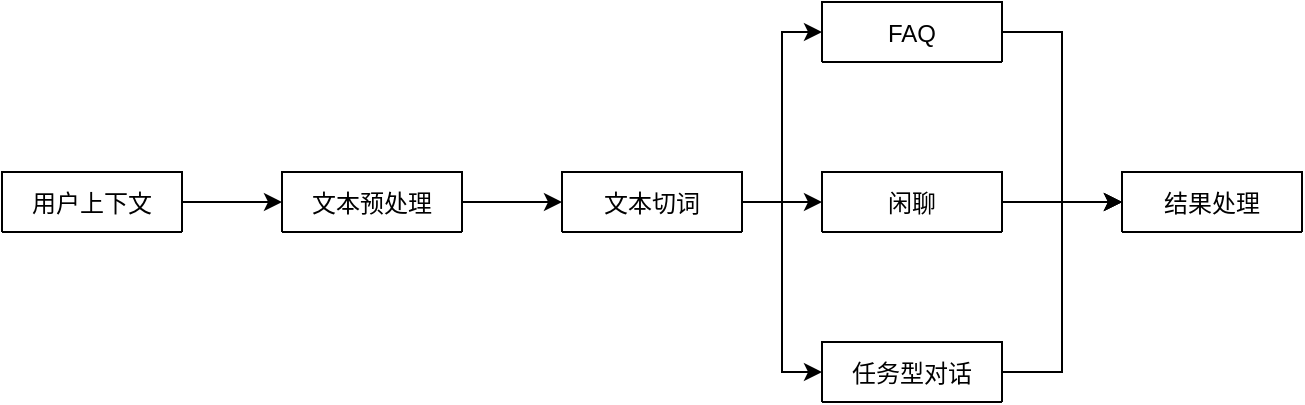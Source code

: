 <mxfile version="15.5.9" type="github" pages="3">
  <diagram id="1DQiEbncPVNKnT5ZLwAQ" name="对话机器人构成">
    <mxGraphModel dx="2062" dy="1122" grid="1" gridSize="10" guides="1" tooltips="1" connect="1" arrows="1" fold="1" page="1" pageScale="1" pageWidth="827" pageHeight="1169" math="0" shadow="0">
      <root>
        <mxCell id="2leta2Lz2PGiTpGWdP7--0" />
        <mxCell id="2leta2Lz2PGiTpGWdP7--1" parent="2leta2Lz2PGiTpGWdP7--0" />
        <mxCell id="EGFj_sdCFEe6fq_zzrTZ-46" value="" style="group" vertex="1" connectable="0" parent="2leta2Lz2PGiTpGWdP7--1">
          <mxGeometry x="80" y="560" width="650" height="200" as="geometry" />
        </mxCell>
        <mxCell id="EGFj_sdCFEe6fq_zzrTZ-6" value="文本预处理" style="swimlane;fontStyle=0;childLayout=stackLayout;horizontal=1;startSize=30;horizontalStack=0;resizeParent=1;resizeParentMax=0;resizeLast=0;collapsible=1;marginBottom=0;" vertex="1" collapsed="1" parent="EGFj_sdCFEe6fq_zzrTZ-46">
          <mxGeometry x="140" y="85" width="90" height="30" as="geometry">
            <mxRectangle x="220" y="645" width="140" height="120" as="alternateBounds" />
          </mxGeometry>
        </mxCell>
        <mxCell id="EGFj_sdCFEe6fq_zzrTZ-7" value="敏感词" style="text;strokeColor=none;fillColor=none;align=left;verticalAlign=middle;spacingLeft=4;spacingRight=4;overflow=hidden;points=[[0,0.5],[1,0.5]];portConstraint=eastwest;rotatable=0;" vertex="1" parent="EGFj_sdCFEe6fq_zzrTZ-6">
          <mxGeometry y="30" width="90" height="30" as="geometry" />
        </mxCell>
        <mxCell id="EGFj_sdCFEe6fq_zzrTZ-8" value="标点符号" style="text;strokeColor=none;fillColor=none;align=left;verticalAlign=middle;spacingLeft=4;spacingRight=4;overflow=hidden;points=[[0,0.5],[1,0.5]];portConstraint=eastwest;rotatable=0;" vertex="1" parent="EGFj_sdCFEe6fq_zzrTZ-6">
          <mxGeometry y="60" width="90" height="30" as="geometry" />
        </mxCell>
        <mxCell id="EGFj_sdCFEe6fq_zzrTZ-9" value="特殊字符" style="text;strokeColor=none;fillColor=none;align=left;verticalAlign=middle;spacingLeft=4;spacingRight=4;overflow=hidden;points=[[0,0.5],[1,0.5]];portConstraint=eastwest;rotatable=0;" vertex="1" parent="EGFj_sdCFEe6fq_zzrTZ-6">
          <mxGeometry y="90" width="90" height="30" as="geometry" />
        </mxCell>
        <mxCell id="EGFj_sdCFEe6fq_zzrTZ-10" value="文本切词" style="swimlane;fontStyle=0;childLayout=stackLayout;horizontal=1;startSize=30;horizontalStack=0;resizeParent=1;resizeParentMax=0;resizeLast=0;collapsible=1;marginBottom=0;" vertex="1" collapsed="1" parent="EGFj_sdCFEe6fq_zzrTZ-46">
          <mxGeometry x="280" y="85" width="90" height="30" as="geometry">
            <mxRectangle x="360" y="645" width="140" height="90" as="alternateBounds" />
          </mxGeometry>
        </mxCell>
        <mxCell id="EGFj_sdCFEe6fq_zzrTZ-11" value="jieba" style="text;strokeColor=none;fillColor=none;align=left;verticalAlign=middle;spacingLeft=4;spacingRight=4;overflow=hidden;points=[[0,0.5],[1,0.5]];portConstraint=eastwest;rotatable=0;" vertex="1" parent="EGFj_sdCFEe6fq_zzrTZ-10">
          <mxGeometry y="30" width="90" height="30" as="geometry" />
        </mxCell>
        <mxCell id="EGFj_sdCFEe6fq_zzrTZ-12" value="关键词词表" style="text;strokeColor=none;fillColor=none;align=left;verticalAlign=middle;spacingLeft=4;spacingRight=4;overflow=hidden;points=[[0,0.5],[1,0.5]];portConstraint=eastwest;rotatable=0;" vertex="1" parent="EGFj_sdCFEe6fq_zzrTZ-10">
          <mxGeometry y="60" width="90" height="30" as="geometry" />
        </mxCell>
        <mxCell id="EGFj_sdCFEe6fq_zzrTZ-15" style="edgeStyle=orthogonalEdgeStyle;rounded=0;orthogonalLoop=1;jettySize=auto;html=1;exitX=1;exitY=0.5;exitDx=0;exitDy=0;entryX=0;entryY=0.5;entryDx=0;entryDy=0;" edge="1" parent="EGFj_sdCFEe6fq_zzrTZ-46" source="EGFj_sdCFEe6fq_zzrTZ-6" target="EGFj_sdCFEe6fq_zzrTZ-10">
          <mxGeometry relative="1" as="geometry" />
        </mxCell>
        <mxCell id="EGFj_sdCFEe6fq_zzrTZ-23" style="edgeStyle=orthogonalEdgeStyle;rounded=0;orthogonalLoop=1;jettySize=auto;html=1;exitX=1;exitY=0.5;exitDx=0;exitDy=0;entryX=0;entryY=0.5;entryDx=0;entryDy=0;" edge="1" parent="EGFj_sdCFEe6fq_zzrTZ-46" source="EGFj_sdCFEe6fq_zzrTZ-20" target="EGFj_sdCFEe6fq_zzrTZ-6">
          <mxGeometry relative="1" as="geometry" />
        </mxCell>
        <mxCell id="EGFj_sdCFEe6fq_zzrTZ-20" value="用户上下文" style="swimlane;fontStyle=0;childLayout=stackLayout;horizontal=1;startSize=30;horizontalStack=0;resizeParent=1;resizeParentMax=0;resizeLast=0;collapsible=1;marginBottom=0;" vertex="1" collapsed="1" parent="EGFj_sdCFEe6fq_zzrTZ-46">
          <mxGeometry y="85" width="90" height="30" as="geometry">
            <mxRectangle x="80" y="645" width="140" height="90" as="alternateBounds" />
          </mxGeometry>
        </mxCell>
        <mxCell id="EGFj_sdCFEe6fq_zzrTZ-21" value="session信息结构" style="text;strokeColor=none;fillColor=none;align=left;verticalAlign=middle;spacingLeft=4;spacingRight=4;overflow=hidden;points=[[0,0.5],[1,0.5]];portConstraint=eastwest;rotatable=0;" vertex="1" parent="EGFj_sdCFEe6fq_zzrTZ-20">
          <mxGeometry y="30" width="90" height="30" as="geometry" />
        </mxCell>
        <mxCell id="EGFj_sdCFEe6fq_zzrTZ-22" value="redis、mongoDB存储" style="text;strokeColor=none;fillColor=none;align=left;verticalAlign=middle;spacingLeft=4;spacingRight=4;overflow=hidden;points=[[0,0.5],[1,0.5]];portConstraint=eastwest;rotatable=0;" vertex="1" parent="EGFj_sdCFEe6fq_zzrTZ-20">
          <mxGeometry y="60" width="90" height="30" as="geometry" />
        </mxCell>
        <mxCell id="EGFj_sdCFEe6fq_zzrTZ-24" value="FAQ" style="swimlane;fontStyle=0;childLayout=stackLayout;horizontal=1;startSize=30;horizontalStack=0;resizeParent=1;resizeParentMax=0;resizeLast=0;collapsible=1;marginBottom=0;" vertex="1" collapsed="1" parent="EGFj_sdCFEe6fq_zzrTZ-46">
          <mxGeometry x="410" width="90" height="30" as="geometry">
            <mxRectangle x="490" y="510" width="140" height="90" as="alternateBounds" />
          </mxGeometry>
        </mxCell>
        <mxCell id="EGFj_sdCFEe6fq_zzrTZ-25" value="知识库录入、管理" style="text;strokeColor=none;fillColor=none;align=left;verticalAlign=middle;spacingLeft=4;spacingRight=4;overflow=hidden;points=[[0,0.5],[1,0.5]];portConstraint=eastwest;rotatable=0;" vertex="1" parent="EGFj_sdCFEe6fq_zzrTZ-24">
          <mxGeometry y="30" width="90" height="30" as="geometry" />
        </mxCell>
        <mxCell id="EGFj_sdCFEe6fq_zzrTZ-26" value="匹配算法调优" style="text;strokeColor=none;fillColor=none;align=left;verticalAlign=middle;spacingLeft=4;spacingRight=4;overflow=hidden;points=[[0,0.5],[1,0.5]];portConstraint=eastwest;rotatable=0;" vertex="1" parent="EGFj_sdCFEe6fq_zzrTZ-24">
          <mxGeometry y="60" width="90" height="30" as="geometry" />
        </mxCell>
        <mxCell id="EGFj_sdCFEe6fq_zzrTZ-30" style="edgeStyle=orthogonalEdgeStyle;rounded=0;orthogonalLoop=1;jettySize=auto;html=1;exitX=1;exitY=0.5;exitDx=0;exitDy=0;entryX=0;entryY=0.5;entryDx=0;entryDy=0;" edge="1" parent="EGFj_sdCFEe6fq_zzrTZ-46" source="EGFj_sdCFEe6fq_zzrTZ-10" target="EGFj_sdCFEe6fq_zzrTZ-24">
          <mxGeometry relative="1" as="geometry" />
        </mxCell>
        <mxCell id="EGFj_sdCFEe6fq_zzrTZ-32" value="闲聊" style="swimlane;fontStyle=0;childLayout=stackLayout;horizontal=1;startSize=30;horizontalStack=0;resizeParent=1;resizeParentMax=0;resizeLast=0;collapsible=1;marginBottom=0;" vertex="1" collapsed="1" parent="EGFj_sdCFEe6fq_zzrTZ-46">
          <mxGeometry x="410" y="85" width="90" height="30" as="geometry">
            <mxRectangle x="560" y="640" width="140" height="120" as="alternateBounds" />
          </mxGeometry>
        </mxCell>
        <mxCell id="EGFj_sdCFEe6fq_zzrTZ-33" value="闲聊库检索" style="text;strokeColor=none;fillColor=none;align=left;verticalAlign=middle;spacingLeft=4;spacingRight=4;overflow=hidden;points=[[0,0.5],[1,0.5]];portConstraint=eastwest;rotatable=0;" vertex="1" parent="EGFj_sdCFEe6fq_zzrTZ-32">
          <mxGeometry y="30" width="90" height="30" as="geometry" />
        </mxCell>
        <mxCell id="EGFj_sdCFEe6fq_zzrTZ-34" value="GPT生成" style="text;strokeColor=none;fillColor=none;align=left;verticalAlign=middle;spacingLeft=4;spacingRight=4;overflow=hidden;points=[[0,0.5],[1,0.5]];portConstraint=eastwest;rotatable=0;" vertex="1" parent="EGFj_sdCFEe6fq_zzrTZ-32">
          <mxGeometry y="60" width="90" height="30" as="geometry" />
        </mxCell>
        <mxCell id="EGFj_sdCFEe6fq_zzrTZ-35" value="通用匹配能力" style="text;strokeColor=none;fillColor=none;align=left;verticalAlign=middle;spacingLeft=4;spacingRight=4;overflow=hidden;points=[[0,0.5],[1,0.5]];portConstraint=eastwest;rotatable=0;" vertex="1" parent="EGFj_sdCFEe6fq_zzrTZ-32">
          <mxGeometry y="90" width="90" height="30" as="geometry" />
        </mxCell>
        <mxCell id="EGFj_sdCFEe6fq_zzrTZ-19" style="edgeStyle=orthogonalEdgeStyle;rounded=0;orthogonalLoop=1;jettySize=auto;html=1;exitX=1;exitY=0.5;exitDx=0;exitDy=0;entryX=0;entryY=0.5;entryDx=0;entryDy=0;" edge="1" parent="EGFj_sdCFEe6fq_zzrTZ-46" source="EGFj_sdCFEe6fq_zzrTZ-10" target="EGFj_sdCFEe6fq_zzrTZ-34">
          <mxGeometry relative="1" as="geometry">
            <mxPoint x="410" y="130" as="targetPoint" />
          </mxGeometry>
        </mxCell>
        <mxCell id="EGFj_sdCFEe6fq_zzrTZ-36" value="任务型对话" style="swimlane;fontStyle=0;childLayout=stackLayout;horizontal=1;startSize=30;horizontalStack=0;resizeParent=1;resizeParentMax=0;resizeLast=0;collapsible=1;marginBottom=0;" vertex="1" collapsed="1" parent="EGFj_sdCFEe6fq_zzrTZ-46">
          <mxGeometry x="410" y="170" width="90" height="30" as="geometry">
            <mxRectangle x="490" y="840" width="140" height="120" as="alternateBounds" />
          </mxGeometry>
        </mxCell>
        <mxCell id="EGFj_sdCFEe6fq_zzrTZ-37" value="多轮对话能力" style="text;strokeColor=none;fillColor=none;align=left;verticalAlign=middle;spacingLeft=4;spacingRight=4;overflow=hidden;points=[[0,0.5],[1,0.5]];portConstraint=eastwest;rotatable=0;" vertex="1" parent="EGFj_sdCFEe6fq_zzrTZ-36">
          <mxGeometry y="30" width="90" height="30" as="geometry" />
        </mxCell>
        <mxCell id="EGFj_sdCFEe6fq_zzrTZ-38" value="模式匹配" style="text;strokeColor=none;fillColor=none;align=left;verticalAlign=middle;spacingLeft=4;spacingRight=4;overflow=hidden;points=[[0,0.5],[1,0.5]];portConstraint=eastwest;rotatable=0;" vertex="1" parent="EGFj_sdCFEe6fq_zzrTZ-36">
          <mxGeometry y="60" width="90" height="30" as="geometry" />
        </mxCell>
        <mxCell id="EGFj_sdCFEe6fq_zzrTZ-39" value="slot-filling" style="text;strokeColor=none;fillColor=none;align=left;verticalAlign=middle;spacingLeft=4;spacingRight=4;overflow=hidden;points=[[0,0.5],[1,0.5]];portConstraint=eastwest;rotatable=0;" vertex="1" parent="EGFj_sdCFEe6fq_zzrTZ-36">
          <mxGeometry y="90" width="90" height="30" as="geometry" />
        </mxCell>
        <mxCell id="EGFj_sdCFEe6fq_zzrTZ-31" style="edgeStyle=orthogonalEdgeStyle;rounded=0;orthogonalLoop=1;jettySize=auto;html=1;exitX=1;exitY=0.5;exitDx=0;exitDy=0;entryX=0;entryY=0.5;entryDx=0;entryDy=0;" edge="1" parent="EGFj_sdCFEe6fq_zzrTZ-46" source="EGFj_sdCFEe6fq_zzrTZ-10" target="EGFj_sdCFEe6fq_zzrTZ-36">
          <mxGeometry relative="1" as="geometry">
            <mxPoint x="410" y="295" as="targetPoint" />
          </mxGeometry>
        </mxCell>
        <mxCell id="EGFj_sdCFEe6fq_zzrTZ-40" value="结果处理" style="swimlane;fontStyle=0;childLayout=stackLayout;horizontal=1;startSize=30;horizontalStack=0;resizeParent=1;resizeParentMax=0;resizeLast=0;collapsible=1;marginBottom=0;" vertex="1" collapsed="1" parent="EGFj_sdCFEe6fq_zzrTZ-46">
          <mxGeometry x="560" y="85" width="90" height="30" as="geometry">
            <mxRectangle x="640" y="645" width="140" height="90" as="alternateBounds" />
          </mxGeometry>
        </mxCell>
        <mxCell id="EGFj_sdCFEe6fq_zzrTZ-41" value="问题回复" style="text;strokeColor=none;fillColor=none;align=left;verticalAlign=middle;spacingLeft=4;spacingRight=4;overflow=hidden;points=[[0,0.5],[1,0.5]];portConstraint=eastwest;rotatable=0;" vertex="1" parent="EGFj_sdCFEe6fq_zzrTZ-40">
          <mxGeometry y="30" width="90" height="30" as="geometry" />
        </mxCell>
        <mxCell id="EGFj_sdCFEe6fq_zzrTZ-42" value="session保存" style="text;strokeColor=none;fillColor=none;align=left;verticalAlign=middle;spacingLeft=4;spacingRight=4;overflow=hidden;points=[[0,0.5],[1,0.5]];portConstraint=eastwest;rotatable=0;" vertex="1" parent="EGFj_sdCFEe6fq_zzrTZ-40">
          <mxGeometry y="60" width="90" height="30" as="geometry" />
        </mxCell>
        <mxCell id="EGFj_sdCFEe6fq_zzrTZ-43" style="edgeStyle=orthogonalEdgeStyle;rounded=0;orthogonalLoop=1;jettySize=auto;html=1;exitX=1;exitY=0.5;exitDx=0;exitDy=0;entryX=0;entryY=0.5;entryDx=0;entryDy=0;" edge="1" parent="EGFj_sdCFEe6fq_zzrTZ-46" source="EGFj_sdCFEe6fq_zzrTZ-24" target="EGFj_sdCFEe6fq_zzrTZ-40">
          <mxGeometry relative="1" as="geometry" />
        </mxCell>
        <mxCell id="EGFj_sdCFEe6fq_zzrTZ-44" style="edgeStyle=orthogonalEdgeStyle;rounded=0;orthogonalLoop=1;jettySize=auto;html=1;exitX=1;exitY=0.5;exitDx=0;exitDy=0;entryX=0;entryY=0.5;entryDx=0;entryDy=0;" edge="1" parent="EGFj_sdCFEe6fq_zzrTZ-46" source="EGFj_sdCFEe6fq_zzrTZ-32" target="EGFj_sdCFEe6fq_zzrTZ-40">
          <mxGeometry relative="1" as="geometry">
            <mxPoint x="550" y="100" as="targetPoint" />
          </mxGeometry>
        </mxCell>
        <mxCell id="EGFj_sdCFEe6fq_zzrTZ-45" style="edgeStyle=orthogonalEdgeStyle;rounded=0;orthogonalLoop=1;jettySize=auto;html=1;exitX=1;exitY=0.5;exitDx=0;exitDy=0;entryX=0;entryY=0.5;entryDx=0;entryDy=0;" edge="1" parent="EGFj_sdCFEe6fq_zzrTZ-46" source="EGFj_sdCFEe6fq_zzrTZ-36" target="EGFj_sdCFEe6fq_zzrTZ-40">
          <mxGeometry relative="1" as="geometry" />
        </mxCell>
      </root>
    </mxGraphModel>
  </diagram>
  <diagram id="N5qHtpORIA5WD0v56xs9" name="Page-1">
    <mxGraphModel dx="2062" dy="1122" grid="1" gridSize="10" guides="1" tooltips="1" connect="1" arrows="1" fold="1" page="1" pageScale="1" pageWidth="827" pageHeight="1169" math="0" shadow="0">
      <root>
        <mxCell id="0" />
        <mxCell id="1" parent="0" />
        <mxCell id="PoNfXmn1FB68Rp0CB9kj-2" value="&amp;nbsp;入口" style="ellipse;whiteSpace=wrap;html=1;aspect=fixed;fillColor=#dae8fc;strokeColor=#6c8ebf;fontSize=17;" parent="1" vertex="1">
          <mxGeometry x="120" y="350" width="80" height="80" as="geometry" />
        </mxCell>
        <mxCell id="3GIcOh8ONmNnbZVLelzF-41" style="edgeStyle=orthogonalEdgeStyle;rounded=0;orthogonalLoop=1;jettySize=auto;html=1;entryX=0;entryY=0.5;entryDx=0;entryDy=0;" parent="1" source="PoNfXmn1FB68Rp0CB9kj-3" target="3GIcOh8ONmNnbZVLelzF-31" edge="1">
          <mxGeometry relative="1" as="geometry" />
        </mxCell>
        <mxCell id="3GIcOh8ONmNnbZVLelzF-42" style="edgeStyle=orthogonalEdgeStyle;rounded=0;orthogonalLoop=1;jettySize=auto;html=1;entryX=0;entryY=0.5;entryDx=0;entryDy=0;" parent="1" source="PoNfXmn1FB68Rp0CB9kj-3" target="PoNfXmn1FB68Rp0CB9kj-19" edge="1">
          <mxGeometry relative="1" as="geometry" />
        </mxCell>
        <mxCell id="PoNfXmn1FB68Rp0CB9kj-3" value="还款" style="ellipse;whiteSpace=wrap;html=1;aspect=fixed;fillColor=#d5e8d4;strokeColor=#82b366;fontSize=16;" parent="1" vertex="1">
          <mxGeometry x="280" y="280" width="80" height="80" as="geometry" />
        </mxCell>
        <mxCell id="PoNfXmn1FB68Rp0CB9kj-6" value="" style="endArrow=classic;html=1;entryX=0;entryY=0.5;entryDx=0;entryDy=0;exitX=1;exitY=0;exitDx=0;exitDy=0;" parent="1" source="PoNfXmn1FB68Rp0CB9kj-2" target="PoNfXmn1FB68Rp0CB9kj-3" edge="1">
          <mxGeometry width="50" height="50" relative="1" as="geometry">
            <mxPoint x="180" y="340" as="sourcePoint" />
            <mxPoint x="230" y="290" as="targetPoint" />
          </mxGeometry>
        </mxCell>
        <mxCell id="3GIcOh8ONmNnbZVLelzF-46" style="edgeStyle=orthogonalEdgeStyle;rounded=0;orthogonalLoop=1;jettySize=auto;html=1;entryX=0;entryY=0.5;entryDx=0;entryDy=0;" parent="1" source="PoNfXmn1FB68Rp0CB9kj-9" target="3GIcOh8ONmNnbZVLelzF-43" edge="1">
          <mxGeometry relative="1" as="geometry" />
        </mxCell>
        <mxCell id="3GIcOh8ONmNnbZVLelzF-47" style="edgeStyle=orthogonalEdgeStyle;rounded=0;orthogonalLoop=1;jettySize=auto;html=1;entryX=0;entryY=0.5;entryDx=0;entryDy=0;" parent="1" source="PoNfXmn1FB68Rp0CB9kj-9" target="3GIcOh8ONmNnbZVLelzF-45" edge="1">
          <mxGeometry relative="1" as="geometry" />
        </mxCell>
        <mxCell id="PoNfXmn1FB68Rp0CB9kj-9" value="借款" style="ellipse;whiteSpace=wrap;html=1;aspect=fixed;fillColor=#d5e8d4;strokeColor=#82b366;fontSize=16;" parent="1" vertex="1">
          <mxGeometry x="280" y="440" width="80" height="80" as="geometry" />
        </mxCell>
        <mxCell id="PoNfXmn1FB68Rp0CB9kj-10" value="" style="endArrow=classic;html=1;exitX=1;exitY=1;exitDx=0;exitDy=0;" parent="1" source="PoNfXmn1FB68Rp0CB9kj-2" target="PoNfXmn1FB68Rp0CB9kj-9" edge="1">
          <mxGeometry width="50" height="50" relative="1" as="geometry">
            <mxPoint x="210" y="440" as="sourcePoint" />
            <mxPoint x="260" y="390" as="targetPoint" />
          </mxGeometry>
        </mxCell>
        <mxCell id="3GIcOh8ONmNnbZVLelzF-56" style="edgeStyle=orthogonalEdgeStyle;rounded=0;orthogonalLoop=1;jettySize=auto;html=1;exitX=1;exitY=0.5;exitDx=0;exitDy=0;entryX=0;entryY=0.5;entryDx=0;entryDy=0;" parent="1" source="PoNfXmn1FB68Rp0CB9kj-19" target="3GIcOh8ONmNnbZVLelzF-51" edge="1">
          <mxGeometry relative="1" as="geometry" />
        </mxCell>
        <mxCell id="PoNfXmn1FB68Rp0CB9kj-19" value="&amp;nbsp;银行卡限额" style="whiteSpace=wrap;html=1;fillColor=#ffe6cc;strokeColor=#d79b00;" parent="1" vertex="1">
          <mxGeometry x="410" y="260" width="100" height="40" as="geometry" />
        </mxCell>
        <mxCell id="3GIcOh8ONmNnbZVLelzF-31" value="怎么查询借还记录" style="whiteSpace=wrap;html=1;fillColor=#ffe6cc;strokeColor=#d79b00;" parent="1" vertex="1">
          <mxGeometry x="410" y="340" width="100" height="40" as="geometry" />
        </mxCell>
        <mxCell id="3GIcOh8ONmNnbZVLelzF-43" value="借款操作流程" style="whiteSpace=wrap;html=1;fillColor=#ffe6cc;strokeColor=#d79b00;" parent="1" vertex="1">
          <mxGeometry x="410" y="420" width="100" height="40" as="geometry" />
        </mxCell>
        <mxCell id="3GIcOh8ONmNnbZVLelzF-45" value="换其他号码审核" style="whiteSpace=wrap;html=1;fillColor=#ffe6cc;strokeColor=#d79b00;" parent="1" vertex="1">
          <mxGeometry x="410" y="500" width="100" height="40" as="geometry" />
        </mxCell>
        <mxCell id="3GIcOh8ONmNnbZVLelzF-51" value="变量表" style="swimlane;fontStyle=0;childLayout=stackLayout;horizontal=1;startSize=26;fillColor=#dae8fc;horizontalStack=0;resizeParent=1;resizeParentMax=0;resizeLast=0;collapsible=1;marginBottom=0;strokeColor=#6c8ebf;" parent="1" vertex="1">
          <mxGeometry x="542.5" y="241" width="115" height="78" as="geometry">
            <mxRectangle x="530" y="241" width="70" height="26" as="alternateBounds" />
          </mxGeometry>
        </mxCell>
        <mxCell id="3GIcOh8ONmNnbZVLelzF-52" value="绑定银行卡" style="text;strokeColor=#6c8ebf;fillColor=#dae8fc;align=left;verticalAlign=top;spacingLeft=4;spacingRight=4;overflow=hidden;rotatable=0;points=[[0,0.5],[1,0.5]];portConstraint=eastwest;" parent="3GIcOh8ONmNnbZVLelzF-51" vertex="1">
          <mxGeometry y="26" width="115" height="26" as="geometry" />
        </mxCell>
        <mxCell id="3GIcOh8ONmNnbZVLelzF-53" value="各银行卡限额" style="text;strokeColor=#6c8ebf;fillColor=#dae8fc;align=left;verticalAlign=top;spacingLeft=4;spacingRight=4;overflow=hidden;rotatable=0;points=[[0,0.5],[1,0.5]];portConstraint=eastwest;" parent="3GIcOh8ONmNnbZVLelzF-51" vertex="1">
          <mxGeometry y="52" width="115" height="26" as="geometry" />
        </mxCell>
        <mxCell id="3GIcOh8ONmNnbZVLelzF-65" style="edgeStyle=orthogonalEdgeStyle;rounded=0;orthogonalLoop=1;jettySize=auto;html=1;exitX=1;exitY=0.5;exitDx=0;exitDy=0;entryX=0;entryY=0.5;entryDx=0;entryDy=0;" parent="1" target="3GIcOh8ONmNnbZVLelzF-66" edge="1">
          <mxGeometry relative="1" as="geometry">
            <mxPoint x="510.023" y="360" as="sourcePoint" />
            <mxPoint x="535.047" y="360" as="targetPoint" />
          </mxGeometry>
        </mxCell>
        <mxCell id="3GIcOh8ONmNnbZVLelzF-66" value="变量表" style="swimlane;fontStyle=0;childLayout=stackLayout;horizontal=1;startSize=26;fillColor=#dae8fc;horizontalStack=0;resizeParent=1;resizeParentMax=0;resizeLast=0;collapsible=1;marginBottom=0;strokeColor=#6c8ebf;" parent="1" vertex="1">
          <mxGeometry x="542.5" y="334" width="115" height="52" as="geometry">
            <mxRectangle x="530" y="241" width="70" height="26" as="alternateBounds" />
          </mxGeometry>
        </mxCell>
        <mxCell id="3GIcOh8ONmNnbZVLelzF-67" value="借款渠道" style="text;strokeColor=#6c8ebf;fillColor=#dae8fc;align=left;verticalAlign=top;spacingLeft=4;spacingRight=4;overflow=hidden;rotatable=0;points=[[0,0.5],[1,0.5]];portConstraint=eastwest;" parent="3GIcOh8ONmNnbZVLelzF-66" vertex="1">
          <mxGeometry y="26" width="115" height="26" as="geometry" />
        </mxCell>
        <mxCell id="3GIcOh8ONmNnbZVLelzF-75" style="edgeStyle=orthogonalEdgeStyle;rounded=0;orthogonalLoop=1;jettySize=auto;html=1;exitX=1;exitY=0.5;exitDx=0;exitDy=0;entryX=0;entryY=0.5;entryDx=0;entryDy=0;" parent="1" source="3GIcOh8ONmNnbZVLelzF-43" target="3GIcOh8ONmNnbZVLelzF-76" edge="1">
          <mxGeometry relative="1" as="geometry">
            <mxPoint x="542.523" y="440" as="sourcePoint" />
            <mxPoint x="540" y="440" as="targetPoint" />
          </mxGeometry>
        </mxCell>
        <mxCell id="3GIcOh8ONmNnbZVLelzF-76" value="变量表" style="swimlane;fontStyle=0;childLayout=stackLayout;horizontal=1;startSize=26;fillColor=#dae8fc;horizontalStack=0;resizeParent=1;resizeParentMax=0;resizeLast=0;collapsible=1;marginBottom=0;strokeColor=#6c8ebf;" parent="1" vertex="1">
          <mxGeometry x="542.5" y="414" width="115" height="52" as="geometry">
            <mxRectangle x="530" y="241" width="70" height="26" as="alternateBounds" />
          </mxGeometry>
        </mxCell>
        <mxCell id="3GIcOh8ONmNnbZVLelzF-77" value="用户渠道" style="text;strokeColor=#6c8ebf;fillColor=#dae8fc;align=left;verticalAlign=top;spacingLeft=4;spacingRight=4;overflow=hidden;rotatable=0;points=[[0,0.5],[1,0.5]];portConstraint=eastwest;" parent="3GIcOh8ONmNnbZVLelzF-76" vertex="1">
          <mxGeometry y="26" width="115" height="26" as="geometry" />
        </mxCell>
        <mxCell id="3GIcOh8ONmNnbZVLelzF-78" style="edgeStyle=orthogonalEdgeStyle;rounded=0;orthogonalLoop=1;jettySize=auto;html=1;exitX=1;exitY=0.5;exitDx=0;exitDy=0;entryX=0;entryY=0.5;entryDx=0;entryDy=0;" parent="1" source="3GIcOh8ONmNnbZVLelzF-45" target="3GIcOh8ONmNnbZVLelzF-79" edge="1">
          <mxGeometry relative="1" as="geometry">
            <mxPoint x="520.103" y="519.862" as="sourcePoint" />
            <mxPoint x="550" y="520" as="targetPoint" />
          </mxGeometry>
        </mxCell>
        <mxCell id="3GIcOh8ONmNnbZVLelzF-79" value="变量表" style="swimlane;fontStyle=0;childLayout=stackLayout;horizontal=1;startSize=26;fillColor=#dae8fc;horizontalStack=0;resizeParent=1;resizeParentMax=0;resizeLast=0;collapsible=1;marginBottom=0;strokeColor=#6c8ebf;" parent="1" vertex="1">
          <mxGeometry x="542.5" y="494" width="115" height="52" as="geometry">
            <mxRectangle x="530" y="241" width="70" height="26" as="alternateBounds" />
          </mxGeometry>
        </mxCell>
        <mxCell id="3GIcOh8ONmNnbZVLelzF-80" value="最后一笔借据状态" style="text;strokeColor=#6c8ebf;fillColor=#dae8fc;align=left;verticalAlign=top;spacingLeft=4;spacingRight=4;overflow=hidden;rotatable=0;points=[[0,0.5],[1,0.5]];portConstraint=eastwest;" parent="3GIcOh8ONmNnbZVLelzF-79" vertex="1">
          <mxGeometry y="26" width="115" height="26" as="geometry" />
        </mxCell>
      </root>
    </mxGraphModel>
  </diagram>
  <diagram id="L6y_KADe0HuPvcSZtkLG" name="Page-2">
    <mxGraphModel dx="2062" dy="1122" grid="1" gridSize="10" guides="1" tooltips="1" connect="1" arrows="1" fold="1" page="1" pageScale="1" pageWidth="827" pageHeight="1169" math="0" shadow="0">
      <root>
        <mxCell id="ycwVW-KgliusVAMrshrZ-0" />
        <mxCell id="ycwVW-KgliusVAMrshrZ-1" parent="ycwVW-KgliusVAMrshrZ-0" />
        <mxCell id="-eKjARwUARZDlLtdPM_U-68" value="" style="group;fontSize=18;" parent="ycwVW-KgliusVAMrshrZ-1" vertex="1" connectable="0">
          <mxGeometry x="37" y="72" width="746" height="593" as="geometry" />
        </mxCell>
        <mxCell id="-eKjARwUARZDlLtdPM_U-63" value="" style="rounded=1;whiteSpace=wrap;html=1;absoluteArcSize=1;arcSize=14;strokeWidth=2;" parent="-eKjARwUARZDlLtdPM_U-68" vertex="1">
          <mxGeometry width="746" height="593" as="geometry" />
        </mxCell>
        <mxCell id="-eKjARwUARZDlLtdPM_U-26" value="" style="group" parent="-eKjARwUARZDlLtdPM_U-68" vertex="1" connectable="0">
          <mxGeometry x="17.5" y="68" width="537.5" height="305" as="geometry" />
        </mxCell>
        <mxCell id="-eKjARwUARZDlLtdPM_U-0" value="&amp;nbsp;入口" style="ellipse;whiteSpace=wrap;html=1;aspect=fixed;fillColor=#dae8fc;strokeColor=#6c8ebf;fontSize=17;" parent="-eKjARwUARZDlLtdPM_U-26" vertex="1">
          <mxGeometry y="109" width="80" height="80" as="geometry" />
        </mxCell>
        <mxCell id="-eKjARwUARZDlLtdPM_U-3" value="还款" style="ellipse;whiteSpace=wrap;html=1;aspect=fixed;fillColor=#d5e8d4;strokeColor=#82b366;fontSize=16;" parent="-eKjARwUARZDlLtdPM_U-26" vertex="1">
          <mxGeometry x="160" y="39" width="80" height="80" as="geometry" />
        </mxCell>
        <mxCell id="-eKjARwUARZDlLtdPM_U-4" value="" style="endArrow=classic;html=1;entryX=0;entryY=0.5;entryDx=0;entryDy=0;exitX=1;exitY=0;exitDx=0;exitDy=0;" parent="-eKjARwUARZDlLtdPM_U-26" source="-eKjARwUARZDlLtdPM_U-0" target="-eKjARwUARZDlLtdPM_U-3" edge="1">
          <mxGeometry width="50" height="50" relative="1" as="geometry">
            <mxPoint x="60" y="99" as="sourcePoint" />
            <mxPoint x="110" y="49" as="targetPoint" />
          </mxGeometry>
        </mxCell>
        <mxCell id="-eKjARwUARZDlLtdPM_U-7" value="借款" style="ellipse;whiteSpace=wrap;html=1;aspect=fixed;fillColor=#d5e8d4;strokeColor=#82b366;fontSize=16;" parent="-eKjARwUARZDlLtdPM_U-26" vertex="1">
          <mxGeometry x="160" y="199" width="80" height="80" as="geometry" />
        </mxCell>
        <mxCell id="-eKjARwUARZDlLtdPM_U-8" value="" style="endArrow=classic;html=1;exitX=1;exitY=1;exitDx=0;exitDy=0;" parent="-eKjARwUARZDlLtdPM_U-26" source="-eKjARwUARZDlLtdPM_U-0" target="-eKjARwUARZDlLtdPM_U-7" edge="1">
          <mxGeometry width="50" height="50" relative="1" as="geometry">
            <mxPoint x="90" y="199" as="sourcePoint" />
            <mxPoint x="140" y="149" as="targetPoint" />
          </mxGeometry>
        </mxCell>
        <mxCell id="-eKjARwUARZDlLtdPM_U-10" value="&amp;nbsp;银行卡限额" style="whiteSpace=wrap;html=1;fillColor=#ffe6cc;strokeColor=#d79b00;" parent="-eKjARwUARZDlLtdPM_U-26" vertex="1">
          <mxGeometry x="290" y="19" width="100" height="40" as="geometry" />
        </mxCell>
        <mxCell id="-eKjARwUARZDlLtdPM_U-2" style="edgeStyle=orthogonalEdgeStyle;rounded=0;orthogonalLoop=1;jettySize=auto;html=1;entryX=0;entryY=0.5;entryDx=0;entryDy=0;" parent="-eKjARwUARZDlLtdPM_U-26" source="-eKjARwUARZDlLtdPM_U-3" target="-eKjARwUARZDlLtdPM_U-10" edge="1">
          <mxGeometry relative="1" as="geometry" />
        </mxCell>
        <mxCell id="-eKjARwUARZDlLtdPM_U-11" value="怎么查询借还记录" style="whiteSpace=wrap;html=1;fillColor=#ffe6cc;strokeColor=#d79b00;" parent="-eKjARwUARZDlLtdPM_U-26" vertex="1">
          <mxGeometry x="290" y="99" width="100" height="40" as="geometry" />
        </mxCell>
        <mxCell id="-eKjARwUARZDlLtdPM_U-1" style="edgeStyle=orthogonalEdgeStyle;rounded=0;orthogonalLoop=1;jettySize=auto;html=1;entryX=0;entryY=0.5;entryDx=0;entryDy=0;" parent="-eKjARwUARZDlLtdPM_U-26" source="-eKjARwUARZDlLtdPM_U-3" target="-eKjARwUARZDlLtdPM_U-11" edge="1">
          <mxGeometry relative="1" as="geometry" />
        </mxCell>
        <mxCell id="-eKjARwUARZDlLtdPM_U-12" value="借款操作流程" style="whiteSpace=wrap;html=1;fillColor=#ffe6cc;strokeColor=#d79b00;" parent="-eKjARwUARZDlLtdPM_U-26" vertex="1">
          <mxGeometry x="290" y="179" width="100" height="40" as="geometry" />
        </mxCell>
        <mxCell id="-eKjARwUARZDlLtdPM_U-5" style="edgeStyle=orthogonalEdgeStyle;rounded=0;orthogonalLoop=1;jettySize=auto;html=1;entryX=0;entryY=0.5;entryDx=0;entryDy=0;" parent="-eKjARwUARZDlLtdPM_U-26" source="-eKjARwUARZDlLtdPM_U-7" target="-eKjARwUARZDlLtdPM_U-12" edge="1">
          <mxGeometry relative="1" as="geometry" />
        </mxCell>
        <mxCell id="-eKjARwUARZDlLtdPM_U-13" value="换其他号码审核" style="whiteSpace=wrap;html=1;fillColor=#ffe6cc;strokeColor=#d79b00;" parent="-eKjARwUARZDlLtdPM_U-26" vertex="1">
          <mxGeometry x="290" y="259" width="100" height="40" as="geometry" />
        </mxCell>
        <mxCell id="-eKjARwUARZDlLtdPM_U-14" value="变量表" style="swimlane;fontStyle=0;childLayout=stackLayout;horizontal=1;startSize=26;fillColor=#dae8fc;horizontalStack=0;resizeParent=1;resizeParentMax=0;resizeLast=0;collapsible=1;marginBottom=0;strokeColor=#6c8ebf;" parent="-eKjARwUARZDlLtdPM_U-26" vertex="1">
          <mxGeometry x="422.5" width="115" height="78" as="geometry">
            <mxRectangle x="530" y="241" width="70" height="26" as="alternateBounds" />
          </mxGeometry>
        </mxCell>
        <mxCell id="-eKjARwUARZDlLtdPM_U-15" value="绑定银行卡" style="text;strokeColor=#6c8ebf;fillColor=#dae8fc;align=left;verticalAlign=top;spacingLeft=4;spacingRight=4;overflow=hidden;rotatable=0;points=[[0,0.5],[1,0.5]];portConstraint=eastwest;" parent="-eKjARwUARZDlLtdPM_U-14" vertex="1">
          <mxGeometry y="26" width="115" height="26" as="geometry" />
        </mxCell>
        <mxCell id="-eKjARwUARZDlLtdPM_U-16" value="各银行卡限额" style="text;strokeColor=#6c8ebf;fillColor=#dae8fc;align=left;verticalAlign=top;spacingLeft=4;spacingRight=4;overflow=hidden;rotatable=0;points=[[0,0.5],[1,0.5]];portConstraint=eastwest;" parent="-eKjARwUARZDlLtdPM_U-14" vertex="1">
          <mxGeometry y="52" width="115" height="26" as="geometry" />
        </mxCell>
        <mxCell id="-eKjARwUARZDlLtdPM_U-17" style="edgeStyle=orthogonalEdgeStyle;rounded=0;orthogonalLoop=1;jettySize=auto;html=1;exitX=1;exitY=0.5;exitDx=0;exitDy=0;entryX=0;entryY=0.5;entryDx=0;entryDy=0;" parent="-eKjARwUARZDlLtdPM_U-26" target="-eKjARwUARZDlLtdPM_U-18" edge="1">
          <mxGeometry relative="1" as="geometry">
            <mxPoint x="390.023" y="119" as="sourcePoint" />
            <mxPoint x="415.047" y="119" as="targetPoint" />
          </mxGeometry>
        </mxCell>
        <mxCell id="-eKjARwUARZDlLtdPM_U-18" value="变量表" style="swimlane;fontStyle=0;childLayout=stackLayout;horizontal=1;startSize=26;fillColor=#dae8fc;horizontalStack=0;resizeParent=1;resizeParentMax=0;resizeLast=0;collapsible=1;marginBottom=0;strokeColor=#6c8ebf;" parent="-eKjARwUARZDlLtdPM_U-26" vertex="1">
          <mxGeometry x="422.5" y="93" width="115" height="52" as="geometry">
            <mxRectangle x="530" y="241" width="70" height="26" as="alternateBounds" />
          </mxGeometry>
        </mxCell>
        <mxCell id="-eKjARwUARZDlLtdPM_U-19" value="借款渠道" style="text;strokeColor=#6c8ebf;fillColor=#dae8fc;align=left;verticalAlign=top;spacingLeft=4;spacingRight=4;overflow=hidden;rotatable=0;points=[[0,0.5],[1,0.5]];portConstraint=eastwest;" parent="-eKjARwUARZDlLtdPM_U-18" vertex="1">
          <mxGeometry y="26" width="115" height="26" as="geometry" />
        </mxCell>
        <mxCell id="-eKjARwUARZDlLtdPM_U-20" style="edgeStyle=orthogonalEdgeStyle;rounded=0;orthogonalLoop=1;jettySize=auto;html=1;exitX=1;exitY=0.5;exitDx=0;exitDy=0;entryX=0;entryY=0.5;entryDx=0;entryDy=0;" parent="-eKjARwUARZDlLtdPM_U-26" source="-eKjARwUARZDlLtdPM_U-12" target="-eKjARwUARZDlLtdPM_U-21" edge="1">
          <mxGeometry relative="1" as="geometry">
            <mxPoint x="422.523" y="199" as="sourcePoint" />
            <mxPoint x="420" y="199" as="targetPoint" />
          </mxGeometry>
        </mxCell>
        <mxCell id="-eKjARwUARZDlLtdPM_U-21" value="变量表" style="swimlane;fontStyle=0;childLayout=stackLayout;horizontal=1;startSize=26;fillColor=#dae8fc;horizontalStack=0;resizeParent=1;resizeParentMax=0;resizeLast=0;collapsible=1;marginBottom=0;strokeColor=#6c8ebf;" parent="-eKjARwUARZDlLtdPM_U-26" vertex="1">
          <mxGeometry x="422.5" y="173" width="115" height="52" as="geometry">
            <mxRectangle x="530" y="241" width="70" height="26" as="alternateBounds" />
          </mxGeometry>
        </mxCell>
        <mxCell id="-eKjARwUARZDlLtdPM_U-22" value="用户渠道" style="text;strokeColor=#6c8ebf;fillColor=#dae8fc;align=left;verticalAlign=top;spacingLeft=4;spacingRight=4;overflow=hidden;rotatable=0;points=[[0,0.5],[1,0.5]];portConstraint=eastwest;" parent="-eKjARwUARZDlLtdPM_U-21" vertex="1">
          <mxGeometry y="26" width="115" height="26" as="geometry" />
        </mxCell>
        <mxCell id="-eKjARwUARZDlLtdPM_U-23" style="edgeStyle=orthogonalEdgeStyle;rounded=0;orthogonalLoop=1;jettySize=auto;html=1;exitX=1;exitY=0.5;exitDx=0;exitDy=0;entryX=0;entryY=0.5;entryDx=0;entryDy=0;" parent="-eKjARwUARZDlLtdPM_U-26" source="-eKjARwUARZDlLtdPM_U-13" target="-eKjARwUARZDlLtdPM_U-24" edge="1">
          <mxGeometry relative="1" as="geometry">
            <mxPoint x="400.103" y="278.862" as="sourcePoint" />
            <mxPoint x="430" y="279" as="targetPoint" />
          </mxGeometry>
        </mxCell>
        <mxCell id="-eKjARwUARZDlLtdPM_U-24" value="变量表" style="swimlane;fontStyle=0;childLayout=stackLayout;horizontal=1;startSize=26;fillColor=#dae8fc;horizontalStack=0;resizeParent=1;resizeParentMax=0;resizeLast=0;collapsible=1;marginBottom=0;strokeColor=#6c8ebf;" parent="-eKjARwUARZDlLtdPM_U-26" vertex="1">
          <mxGeometry x="422.5" y="253" width="115" height="52" as="geometry">
            <mxRectangle x="530" y="241" width="70" height="26" as="alternateBounds" />
          </mxGeometry>
        </mxCell>
        <mxCell id="-eKjARwUARZDlLtdPM_U-25" value="最后一笔借据状态" style="text;strokeColor=#6c8ebf;fillColor=#dae8fc;align=left;verticalAlign=top;spacingLeft=4;spacingRight=4;overflow=hidden;rotatable=0;points=[[0,0.5],[1,0.5]];portConstraint=eastwest;" parent="-eKjARwUARZDlLtdPM_U-24" vertex="1">
          <mxGeometry y="26" width="115" height="26" as="geometry" />
        </mxCell>
        <mxCell id="-eKjARwUARZDlLtdPM_U-6" style="edgeStyle=orthogonalEdgeStyle;rounded=0;orthogonalLoop=1;jettySize=auto;html=1;entryX=0;entryY=0.5;entryDx=0;entryDy=0;" parent="-eKjARwUARZDlLtdPM_U-26" source="-eKjARwUARZDlLtdPM_U-7" target="-eKjARwUARZDlLtdPM_U-13" edge="1">
          <mxGeometry relative="1" as="geometry" />
        </mxCell>
        <mxCell id="-eKjARwUARZDlLtdPM_U-9" style="edgeStyle=orthogonalEdgeStyle;rounded=0;orthogonalLoop=1;jettySize=auto;html=1;exitX=1;exitY=0.5;exitDx=0;exitDy=0;entryX=0;entryY=0.5;entryDx=0;entryDy=0;" parent="-eKjARwUARZDlLtdPM_U-26" source="-eKjARwUARZDlLtdPM_U-10" target="-eKjARwUARZDlLtdPM_U-14" edge="1">
          <mxGeometry relative="1" as="geometry" />
        </mxCell>
        <mxCell id="-eKjARwUARZDlLtdPM_U-27" value="" style="endArrow=none;dashed=1;html=1;" parent="-eKjARwUARZDlLtdPM_U-68" edge="1">
          <mxGeometry width="50" height="50" relative="1" as="geometry">
            <mxPoint x="586" y="393" as="sourcePoint" />
            <mxPoint x="585.5" y="59" as="targetPoint" />
          </mxGeometry>
        </mxCell>
        <mxCell id="-eKjARwUARZDlLtdPM_U-32" value="" style="group" parent="-eKjARwUARZDlLtdPM_U-68" vertex="1" connectable="0">
          <mxGeometry x="626" y="79.5" width="45" height="230" as="geometry" />
        </mxCell>
        <mxCell id="-eKjARwUARZDlLtdPM_U-28" value="" style="verticalLabelPosition=bottom;html=1;verticalAlign=top;align=center;strokeColor=none;fillColor=#00BEF2;shape=mxgraph.azure.file_2;" parent="-eKjARwUARZDlLtdPM_U-32" vertex="1">
          <mxGeometry y="87" width="45" height="55" as="geometry" />
        </mxCell>
        <mxCell id="-eKjARwUARZDlLtdPM_U-30" value="" style="verticalLabelPosition=bottom;html=1;verticalAlign=top;align=center;strokeColor=none;fillColor=#00BEF2;shape=mxgraph.azure.sql_reporting;" parent="-eKjARwUARZDlLtdPM_U-32" vertex="1">
          <mxGeometry y="180" width="45" height="50" as="geometry" />
        </mxCell>
        <mxCell id="-eKjARwUARZDlLtdPM_U-31" value="" style="verticalLabelPosition=bottom;html=1;verticalAlign=top;align=center;strokeColor=none;fillColor=#00BEF2;shape=mxgraph.azure.cloud_services_configuration_file;" parent="-eKjARwUARZDlLtdPM_U-32" vertex="1">
          <mxGeometry width="45" height="50" as="geometry" />
        </mxCell>
        <mxCell id="-eKjARwUARZDlLtdPM_U-33" value="" style="endArrow=none;dashed=1;html=1;entryX=1.003;entryY=0.666;entryDx=0;entryDy=0;entryPerimeter=0;" parent="-eKjARwUARZDlLtdPM_U-68" target="-eKjARwUARZDlLtdPM_U-63" edge="1">
          <mxGeometry width="50" height="50" relative="1" as="geometry">
            <mxPoint x="6" y="393" as="sourcePoint" />
            <mxPoint x="726" y="393" as="targetPoint" />
          </mxGeometry>
        </mxCell>
        <mxCell id="-eKjARwUARZDlLtdPM_U-34" value="" style="shape=mxgraph.cisco.people.androgenous_person;html=1;dashed=0;fillColor=#036897;strokeColor=#ffffff;strokeWidth=2;verticalLabelPosition=bottom;verticalAlign=top" parent="-eKjARwUARZDlLtdPM_U-68" vertex="1">
          <mxGeometry x="217.5" y="431" width="69" height="82" as="geometry" />
        </mxCell>
        <mxCell id="-eKjARwUARZDlLtdPM_U-48" style="edgeStyle=orthogonalEdgeStyle;rounded=0;orthogonalLoop=1;jettySize=auto;html=1;entryX=0.01;entryY=0.5;entryDx=0;entryDy=0;entryPerimeter=0;" parent="-eKjARwUARZDlLtdPM_U-68" source="-eKjARwUARZDlLtdPM_U-37" target="-eKjARwUARZDlLtdPM_U-34" edge="1">
          <mxGeometry relative="1" as="geometry" />
        </mxCell>
        <mxCell id="-eKjARwUARZDlLtdPM_U-37" value="用户问题" style="html=1;whiteSpace=wrap;comic=1;strokeWidth=2;fontFamily=Comic Sans MS;fontStyle=1;fillColor=#f5f5f5;strokeColor=#666666;fontColor=#333333;" parent="-eKjARwUARZDlLtdPM_U-68" vertex="1">
          <mxGeometry x="26" y="483" width="120" height="38" as="geometry" />
        </mxCell>
        <mxCell id="-eKjARwUARZDlLtdPM_U-46" style="edgeStyle=orthogonalEdgeStyle;rounded=0;orthogonalLoop=1;jettySize=auto;html=1;entryX=0.01;entryY=0.5;entryDx=0;entryDy=0;entryPerimeter=0;" parent="-eKjARwUARZDlLtdPM_U-68" source="-eKjARwUARZDlLtdPM_U-44" target="-eKjARwUARZDlLtdPM_U-34" edge="1">
          <mxGeometry relative="1" as="geometry" />
        </mxCell>
        <mxCell id="-eKjARwUARZDlLtdPM_U-44" value="状态历史" style="rounded=1;whiteSpace=wrap;html=1;arcSize=40;fontColor=#000000;fillColor=#ffffc0;strokeColor=#ff0000;" parent="-eKjARwUARZDlLtdPM_U-68" vertex="1">
          <mxGeometry x="26" y="423" width="120" height="40" as="geometry" />
        </mxCell>
        <mxCell id="-eKjARwUARZDlLtdPM_U-49" value="新状态" style="rounded=1;whiteSpace=wrap;html=1;arcSize=40;fontColor=#000000;fillColor=#ffffc0;strokeColor=#ff0000;" parent="-eKjARwUARZDlLtdPM_U-68" vertex="1">
          <mxGeometry x="334" y="452" width="120" height="40" as="geometry" />
        </mxCell>
        <mxCell id="-eKjARwUARZDlLtdPM_U-51" style="edgeStyle=orthogonalEdgeStyle;rounded=0;orthogonalLoop=1;jettySize=auto;html=1;" parent="-eKjARwUARZDlLtdPM_U-68" source="-eKjARwUARZDlLtdPM_U-34" target="-eKjARwUARZDlLtdPM_U-49" edge="1">
          <mxGeometry relative="1" as="geometry" />
        </mxCell>
        <mxCell id="ztb5_I0g_jA1FQdOr2yS-1" style="edgeStyle=orthogonalEdgeStyle;rounded=0;orthogonalLoop=1;jettySize=auto;html=1;entryX=0;entryY=0.5;entryDx=0;entryDy=0;fontSize=16;" parent="-eKjARwUARZDlLtdPM_U-68" source="-eKjARwUARZDlLtdPM_U-52" target="ztb5_I0g_jA1FQdOr2yS-0" edge="1">
          <mxGeometry relative="1" as="geometry" />
        </mxCell>
        <mxCell id="-eKjARwUARZDlLtdPM_U-52" value="" style="shape=mxgraph.cisco.people.androgenous_person;html=1;dashed=0;fillColor=#036897;strokeColor=#ffffff;strokeWidth=2;verticalLabelPosition=bottom;verticalAlign=top" parent="-eKjARwUARZDlLtdPM_U-68" vertex="1">
          <mxGeometry x="497.5" y="431" width="69" height="82" as="geometry" />
        </mxCell>
        <mxCell id="-eKjARwUARZDlLtdPM_U-53" style="edgeStyle=orthogonalEdgeStyle;rounded=0;orthogonalLoop=1;jettySize=auto;html=1;entryX=0.01;entryY=0.5;entryDx=0;entryDy=0;entryPerimeter=0;" parent="-eKjARwUARZDlLtdPM_U-68" source="-eKjARwUARZDlLtdPM_U-49" target="-eKjARwUARZDlLtdPM_U-52" edge="1">
          <mxGeometry relative="1" as="geometry" />
        </mxCell>
        <mxCell id="-eKjARwUARZDlLtdPM_U-54" value="回复话语" style="html=1;whiteSpace=wrap;comic=1;strokeWidth=2;fontFamily=Comic Sans MS;fontStyle=1;fillColor=#f5f5f5;strokeColor=#666666;fontColor=#333333;" parent="-eKjARwUARZDlLtdPM_U-68" vertex="1">
          <mxGeometry x="606" y="482.5" width="120" height="40" as="geometry" />
        </mxCell>
        <mxCell id="-eKjARwUARZDlLtdPM_U-57" style="edgeStyle=orthogonalEdgeStyle;rounded=0;orthogonalLoop=1;jettySize=auto;html=1;entryX=0;entryY=0.5;entryDx=0;entryDy=0;" parent="-eKjARwUARZDlLtdPM_U-68" source="-eKjARwUARZDlLtdPM_U-52" target="-eKjARwUARZDlLtdPM_U-54" edge="1">
          <mxGeometry relative="1" as="geometry" />
        </mxCell>
        <mxCell id="-eKjARwUARZDlLtdPM_U-58" value="&lt;span style=&quot;font-size: 16px;&quot;&gt;对话“excel”&lt;/span&gt;" style="text;html=1;strokeColor=none;fillColor=none;align=center;verticalAlign=middle;whiteSpace=wrap;rounded=0;fontSize=16;" parent="-eKjARwUARZDlLtdPM_U-68" vertex="1">
          <mxGeometry y="318" width="148" height="35" as="geometry" />
        </mxCell>
        <mxCell id="-eKjARwUARZDlLtdPM_U-59" value="&lt;font style=&quot;font-size: 16px&quot;&gt;附件&lt;/font&gt;" style="text;html=1;strokeColor=none;fillColor=none;align=center;verticalAlign=middle;whiteSpace=wrap;rounded=0;" parent="-eKjARwUARZDlLtdPM_U-68" vertex="1">
          <mxGeometry x="574.5" y="321" width="148" height="35" as="geometry" />
        </mxCell>
        <mxCell id="-eKjARwUARZDlLtdPM_U-61" value="&lt;span style=&quot;font-size: 16px;&quot;&gt;分析客服&lt;/span&gt;" style="text;html=1;strokeColor=none;fillColor=none;align=center;verticalAlign=middle;whiteSpace=wrap;rounded=0;fontSize=16;" parent="-eKjARwUARZDlLtdPM_U-68" vertex="1">
          <mxGeometry x="177.5" y="537" width="148" height="35" as="geometry" />
        </mxCell>
        <mxCell id="-eKjARwUARZDlLtdPM_U-62" value="&lt;span style=&quot;font-size: 16px;&quot;&gt;回复客服&lt;/span&gt;" style="text;html=1;strokeColor=none;fillColor=none;align=center;verticalAlign=middle;whiteSpace=wrap;rounded=0;fontSize=16;" parent="-eKjARwUARZDlLtdPM_U-68" vertex="1">
          <mxGeometry x="458" y="537" width="148" height="35" as="geometry" />
        </mxCell>
        <mxCell id="-eKjARwUARZDlLtdPM_U-70" value="智能内呼对话框架" style="text;html=1;strokeColor=none;fillColor=none;align=center;verticalAlign=middle;whiteSpace=wrap;rounded=0;fontSize=20;" parent="-eKjARwUARZDlLtdPM_U-68" vertex="1">
          <mxGeometry x="306.5" y="14" width="175" height="36" as="geometry" />
        </mxCell>
        <mxCell id="ztb5_I0g_jA1FQdOr2yS-0" value="新状态历史" style="rounded=1;whiteSpace=wrap;html=1;arcSize=40;fontColor=#000000;fillColor=#ffffc0;strokeColor=#ff0000;" parent="-eKjARwUARZDlLtdPM_U-68" vertex="1">
          <mxGeometry x="606" y="423" width="120" height="40" as="geometry" />
        </mxCell>
      </root>
    </mxGraphModel>
  </diagram>
</mxfile>

